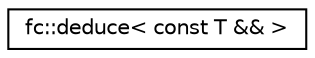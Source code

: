 digraph "Graphical Class Hierarchy"
{
  edge [fontname="Helvetica",fontsize="10",labelfontname="Helvetica",labelfontsize="10"];
  node [fontname="Helvetica",fontsize="10",shape=record];
  rankdir="LR";
  Node0 [label="fc::deduce\< const T && \>",height=0.2,width=0.4,color="black", fillcolor="white", style="filled",URL="$structfc_1_1deduce_3_01const_01_t_01_6_6_01_4.html"];
}
